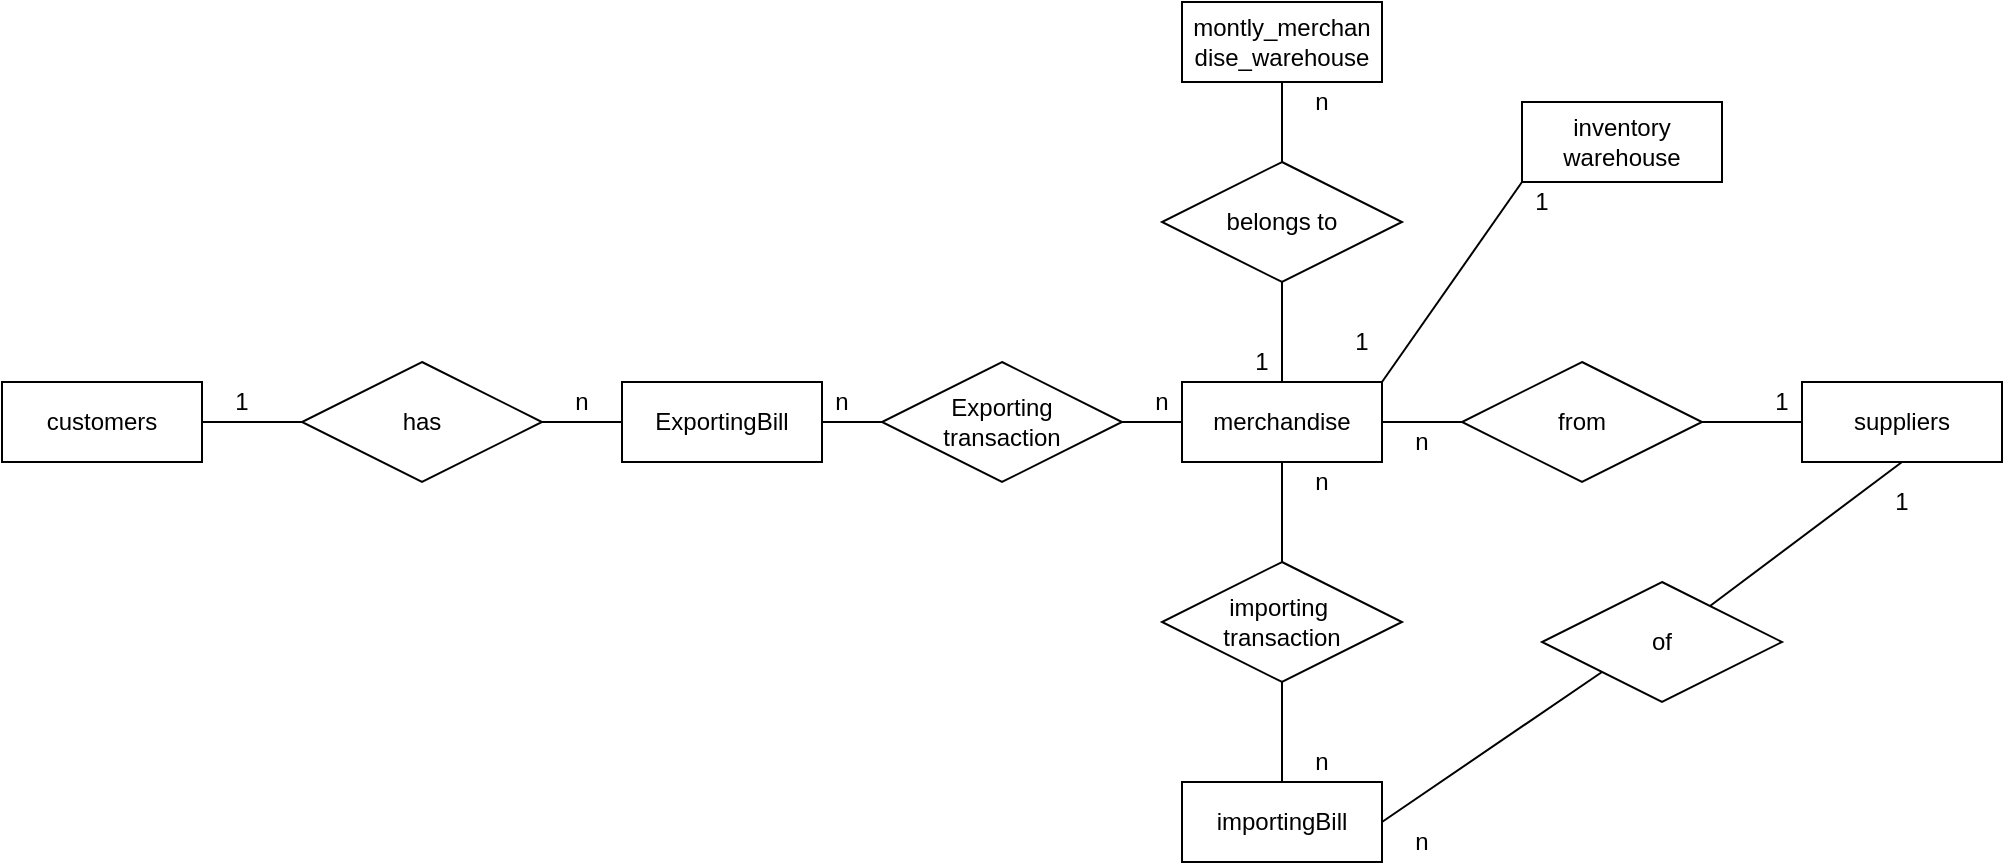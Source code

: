 <mxfile version="13.9.9" type="device"><diagram id="4cOnCh3bfeRFANwp7NQ0" name="Page-1"><mxGraphModel dx="1086" dy="806" grid="1" gridSize="10" guides="1" tooltips="1" connect="1" arrows="1" fold="1" page="1" pageScale="1" pageWidth="850" pageHeight="1100" math="0" shadow="0"><root><mxCell id="0"/><mxCell id="1" parent="0"/><mxCell id="BFt_fMGQRktPUbrV7WQ0-2" value="merchandise" style="whiteSpace=wrap;html=1;align=center;" vertex="1" parent="1"><mxGeometry x="660" y="370" width="100" height="40" as="geometry"/></mxCell><mxCell id="BFt_fMGQRktPUbrV7WQ0-3" value="suppliers" style="whiteSpace=wrap;html=1;align=center;" vertex="1" parent="1"><mxGeometry x="970" y="370" width="100" height="40" as="geometry"/></mxCell><mxCell id="BFt_fMGQRktPUbrV7WQ0-4" value="customers" style="whiteSpace=wrap;html=1;align=center;" vertex="1" parent="1"><mxGeometry x="70" y="370" width="100" height="40" as="geometry"/></mxCell><mxCell id="BFt_fMGQRktPUbrV7WQ0-5" value="inventory warehouse" style="whiteSpace=wrap;html=1;align=center;" vertex="1" parent="1"><mxGeometry x="830" y="230" width="100" height="40" as="geometry"/></mxCell><mxCell id="BFt_fMGQRktPUbrV7WQ0-6" value="montly_merchan&lt;br&gt;dise_warehouse" style="whiteSpace=wrap;html=1;align=center;" vertex="1" parent="1"><mxGeometry x="660" y="180" width="100" height="40" as="geometry"/></mxCell><mxCell id="BFt_fMGQRktPUbrV7WQ0-7" value="importingBill" style="whiteSpace=wrap;html=1;align=center;" vertex="1" parent="1"><mxGeometry x="660" y="570" width="100" height="40" as="geometry"/></mxCell><mxCell id="BFt_fMGQRktPUbrV7WQ0-8" value="ExportingBill" style="whiteSpace=wrap;html=1;align=center;" vertex="1" parent="1"><mxGeometry x="380" y="370" width="100" height="40" as="geometry"/></mxCell><mxCell id="BFt_fMGQRktPUbrV7WQ0-14" value="of" style="shape=rhombus;perimeter=rhombusPerimeter;whiteSpace=wrap;html=1;align=center;" vertex="1" parent="1"><mxGeometry x="840" y="470" width="120" height="60" as="geometry"/></mxCell><mxCell id="BFt_fMGQRktPUbrV7WQ0-15" value="" style="endArrow=none;html=1;exitX=1;exitY=0.5;exitDx=0;exitDy=0;entryX=0;entryY=0.5;entryDx=0;entryDy=0;" edge="1" parent="1" source="BFt_fMGQRktPUbrV7WQ0-4" target="BFt_fMGQRktPUbrV7WQ0-8"><mxGeometry width="50" height="50" relative="1" as="geometry"><mxPoint x="440" y="450" as="sourcePoint"/><mxPoint x="490" y="400" as="targetPoint"/></mxGeometry></mxCell><mxCell id="BFt_fMGQRktPUbrV7WQ0-9" value="has" style="shape=rhombus;perimeter=rhombusPerimeter;whiteSpace=wrap;html=1;align=center;" vertex="1" parent="1"><mxGeometry x="220" y="360" width="120" height="60" as="geometry"/></mxCell><mxCell id="BFt_fMGQRktPUbrV7WQ0-16" value="n" style="text;html=1;strokeColor=none;fillColor=none;align=center;verticalAlign=middle;whiteSpace=wrap;rounded=0;" vertex="1" parent="1"><mxGeometry x="340" y="370" width="40" height="20" as="geometry"/></mxCell><mxCell id="BFt_fMGQRktPUbrV7WQ0-17" value="1" style="text;html=1;strokeColor=none;fillColor=none;align=center;verticalAlign=middle;whiteSpace=wrap;rounded=0;" vertex="1" parent="1"><mxGeometry x="170" y="370" width="40" height="20" as="geometry"/></mxCell><mxCell id="BFt_fMGQRktPUbrV7WQ0-18" value="" style="endArrow=none;html=1;exitX=1;exitY=0.5;exitDx=0;exitDy=0;entryX=0;entryY=0.5;entryDx=0;entryDy=0;" edge="1" parent="1" source="BFt_fMGQRktPUbrV7WQ0-8" target="BFt_fMGQRktPUbrV7WQ0-2"><mxGeometry width="50" height="50" relative="1" as="geometry"><mxPoint x="600" y="450" as="sourcePoint"/><mxPoint x="650" y="400" as="targetPoint"/></mxGeometry></mxCell><mxCell id="BFt_fMGQRktPUbrV7WQ0-10" value="Exporting&lt;br&gt;transaction" style="shape=rhombus;perimeter=rhombusPerimeter;whiteSpace=wrap;html=1;align=center;" vertex="1" parent="1"><mxGeometry x="510" y="360" width="120" height="60" as="geometry"/></mxCell><mxCell id="BFt_fMGQRktPUbrV7WQ0-19" value="n" style="text;html=1;strokeColor=none;fillColor=none;align=center;verticalAlign=middle;whiteSpace=wrap;rounded=0;" vertex="1" parent="1"><mxGeometry x="630" y="370" width="40" height="20" as="geometry"/></mxCell><mxCell id="BFt_fMGQRktPUbrV7WQ0-20" value="n" style="text;html=1;strokeColor=none;fillColor=none;align=center;verticalAlign=middle;whiteSpace=wrap;rounded=0;" vertex="1" parent="1"><mxGeometry x="470" y="370" width="40" height="20" as="geometry"/></mxCell><mxCell id="BFt_fMGQRktPUbrV7WQ0-21" value="" style="endArrow=none;html=1;entryX=0.5;entryY=1;entryDx=0;entryDy=0;exitX=0.5;exitY=0;exitDx=0;exitDy=0;" edge="1" parent="1" source="BFt_fMGQRktPUbrV7WQ0-7" target="BFt_fMGQRktPUbrV7WQ0-2"><mxGeometry width="50" height="50" relative="1" as="geometry"><mxPoint x="600" y="440" as="sourcePoint"/><mxPoint x="650" y="390" as="targetPoint"/></mxGeometry></mxCell><mxCell id="BFt_fMGQRktPUbrV7WQ0-13" value="importing&amp;nbsp;&lt;br&gt;transaction" style="shape=rhombus;perimeter=rhombusPerimeter;whiteSpace=wrap;html=1;align=center;" vertex="1" parent="1"><mxGeometry x="650" y="460" width="120" height="60" as="geometry"/></mxCell><mxCell id="BFt_fMGQRktPUbrV7WQ0-22" value="n" style="text;html=1;strokeColor=none;fillColor=none;align=center;verticalAlign=middle;whiteSpace=wrap;rounded=0;" vertex="1" parent="1"><mxGeometry x="710" y="410" width="40" height="20" as="geometry"/></mxCell><mxCell id="BFt_fMGQRktPUbrV7WQ0-23" value="n" style="text;html=1;strokeColor=none;fillColor=none;align=center;verticalAlign=middle;whiteSpace=wrap;rounded=0;" vertex="1" parent="1"><mxGeometry x="710" y="550" width="40" height="20" as="geometry"/></mxCell><mxCell id="BFt_fMGQRktPUbrV7WQ0-24" value="" style="endArrow=none;html=1;entryX=0.5;entryY=1;entryDx=0;entryDy=0;exitX=0.5;exitY=0;exitDx=0;exitDy=0;" edge="1" parent="1" source="BFt_fMGQRktPUbrV7WQ0-2" target="BFt_fMGQRktPUbrV7WQ0-6"><mxGeometry width="50" height="50" relative="1" as="geometry"><mxPoint x="600" y="440" as="sourcePoint"/><mxPoint x="650" y="390" as="targetPoint"/></mxGeometry></mxCell><mxCell id="BFt_fMGQRktPUbrV7WQ0-11" value="belongs to" style="shape=rhombus;perimeter=rhombusPerimeter;whiteSpace=wrap;html=1;align=center;" vertex="1" parent="1"><mxGeometry x="650" y="260" width="120" height="60" as="geometry"/></mxCell><mxCell id="BFt_fMGQRktPUbrV7WQ0-25" value="n" style="text;html=1;strokeColor=none;fillColor=none;align=center;verticalAlign=middle;whiteSpace=wrap;rounded=0;" vertex="1" parent="1"><mxGeometry x="710" y="220" width="40" height="20" as="geometry"/></mxCell><mxCell id="BFt_fMGQRktPUbrV7WQ0-26" value="1" style="text;html=1;strokeColor=none;fillColor=none;align=center;verticalAlign=middle;whiteSpace=wrap;rounded=0;" vertex="1" parent="1"><mxGeometry x="680" y="350" width="40" height="20" as="geometry"/></mxCell><mxCell id="BFt_fMGQRktPUbrV7WQ0-27" value="" style="endArrow=none;html=1;exitX=0;exitY=0.5;exitDx=0;exitDy=0;" edge="1" parent="1" source="BFt_fMGQRktPUbrV7WQ0-3"><mxGeometry width="50" height="50" relative="1" as="geometry"><mxPoint x="600" y="440" as="sourcePoint"/><mxPoint x="760" y="390" as="targetPoint"/></mxGeometry></mxCell><mxCell id="BFt_fMGQRktPUbrV7WQ0-12" value="from" style="shape=rhombus;perimeter=rhombusPerimeter;whiteSpace=wrap;html=1;align=center;" vertex="1" parent="1"><mxGeometry x="800" y="360" width="120" height="60" as="geometry"/></mxCell><mxCell id="BFt_fMGQRktPUbrV7WQ0-28" value="1" style="text;html=1;strokeColor=none;fillColor=none;align=center;verticalAlign=middle;whiteSpace=wrap;rounded=0;" vertex="1" parent="1"><mxGeometry x="940" y="370" width="40" height="20" as="geometry"/></mxCell><mxCell id="BFt_fMGQRktPUbrV7WQ0-29" value="n" style="text;html=1;strokeColor=none;fillColor=none;align=center;verticalAlign=middle;whiteSpace=wrap;rounded=0;" vertex="1" parent="1"><mxGeometry x="760" y="390" width="40" height="20" as="geometry"/></mxCell><mxCell id="BFt_fMGQRktPUbrV7WQ0-30" value="" style="endArrow=none;html=1;entryX=0;entryY=1;entryDx=0;entryDy=0;exitX=1;exitY=0.5;exitDx=0;exitDy=0;" edge="1" parent="1" source="BFt_fMGQRktPUbrV7WQ0-7" target="BFt_fMGQRktPUbrV7WQ0-14"><mxGeometry width="50" height="50" relative="1" as="geometry"><mxPoint x="760" y="585" as="sourcePoint"/><mxPoint x="810" y="535" as="targetPoint"/></mxGeometry></mxCell><mxCell id="BFt_fMGQRktPUbrV7WQ0-31" value="" style="endArrow=none;html=1;entryX=0.5;entryY=1;entryDx=0;entryDy=0;" edge="1" parent="1" source="BFt_fMGQRktPUbrV7WQ0-14" target="BFt_fMGQRktPUbrV7WQ0-3"><mxGeometry width="50" height="50" relative="1" as="geometry"><mxPoint x="600" y="440" as="sourcePoint"/><mxPoint x="650" y="390" as="targetPoint"/></mxGeometry></mxCell><mxCell id="BFt_fMGQRktPUbrV7WQ0-32" value="n" style="text;html=1;strokeColor=none;fillColor=none;align=center;verticalAlign=middle;whiteSpace=wrap;rounded=0;" vertex="1" parent="1"><mxGeometry x="760" y="590" width="40" height="20" as="geometry"/></mxCell><mxCell id="BFt_fMGQRktPUbrV7WQ0-33" value="1" style="text;html=1;strokeColor=none;fillColor=none;align=center;verticalAlign=middle;whiteSpace=wrap;rounded=0;" vertex="1" parent="1"><mxGeometry x="1000" y="420" width="40" height="20" as="geometry"/></mxCell><mxCell id="BFt_fMGQRktPUbrV7WQ0-34" value="" style="endArrow=none;html=1;exitX=0;exitY=1;exitDx=0;exitDy=0;entryX=1;entryY=0;entryDx=0;entryDy=0;" edge="1" parent="1" source="BFt_fMGQRktPUbrV7WQ0-5" target="BFt_fMGQRktPUbrV7WQ0-2"><mxGeometry width="50" height="50" relative="1" as="geometry"><mxPoint x="600" y="440" as="sourcePoint"/><mxPoint x="650" y="390" as="targetPoint"/></mxGeometry></mxCell><mxCell id="BFt_fMGQRktPUbrV7WQ0-35" value="1" style="text;html=1;strokeColor=none;fillColor=none;align=center;verticalAlign=middle;whiteSpace=wrap;rounded=0;" vertex="1" parent="1"><mxGeometry x="820" y="270" width="40" height="20" as="geometry"/></mxCell><mxCell id="BFt_fMGQRktPUbrV7WQ0-36" value="1" style="text;html=1;strokeColor=none;fillColor=none;align=center;verticalAlign=middle;whiteSpace=wrap;rounded=0;" vertex="1" parent="1"><mxGeometry x="730" y="340" width="40" height="20" as="geometry"/></mxCell></root></mxGraphModel></diagram></mxfile>